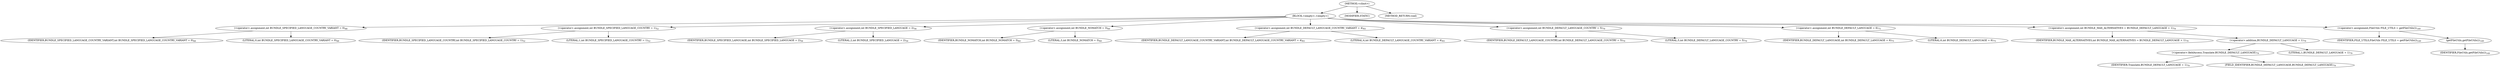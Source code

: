 digraph "&lt;clinit&gt;" {  
"1480" [label = <(METHOD,&lt;clinit&gt;)> ]
"1481" [label = <(BLOCK,&lt;empty&gt;,&lt;empty&gt;)> ]
"1482" [label = <(&lt;operator&gt;.assignment,int BUNDLE_SPECIFIED_LANGUAGE_COUNTRY_VARIANT = 0)<SUB>48</SUB>> ]
"1483" [label = <(IDENTIFIER,BUNDLE_SPECIFIED_LANGUAGE_COUNTRY_VARIANT,int BUNDLE_SPECIFIED_LANGUAGE_COUNTRY_VARIANT = 0)<SUB>48</SUB>> ]
"1484" [label = <(LITERAL,0,int BUNDLE_SPECIFIED_LANGUAGE_COUNTRY_VARIANT = 0)<SUB>48</SUB>> ]
"1485" [label = <(&lt;operator&gt;.assignment,int BUNDLE_SPECIFIED_LANGUAGE_COUNTRY = 1)<SUB>52</SUB>> ]
"1486" [label = <(IDENTIFIER,BUNDLE_SPECIFIED_LANGUAGE_COUNTRY,int BUNDLE_SPECIFIED_LANGUAGE_COUNTRY = 1)<SUB>52</SUB>> ]
"1487" [label = <(LITERAL,1,int BUNDLE_SPECIFIED_LANGUAGE_COUNTRY = 1)<SUB>52</SUB>> ]
"1488" [label = <(&lt;operator&gt;.assignment,int BUNDLE_SPECIFIED_LANGUAGE = 2)<SUB>56</SUB>> ]
"1489" [label = <(IDENTIFIER,BUNDLE_SPECIFIED_LANGUAGE,int BUNDLE_SPECIFIED_LANGUAGE = 2)<SUB>56</SUB>> ]
"1490" [label = <(LITERAL,2,int BUNDLE_SPECIFIED_LANGUAGE = 2)<SUB>56</SUB>> ]
"1491" [label = <(&lt;operator&gt;.assignment,int BUNDLE_NOMATCH = 3)<SUB>60</SUB>> ]
"1492" [label = <(IDENTIFIER,BUNDLE_NOMATCH,int BUNDLE_NOMATCH = 3)<SUB>60</SUB>> ]
"1493" [label = <(LITERAL,3,int BUNDLE_NOMATCH = 3)<SUB>60</SUB>> ]
"1494" [label = <(&lt;operator&gt;.assignment,int BUNDLE_DEFAULT_LANGUAGE_COUNTRY_VARIANT = 4)<SUB>65</SUB>> ]
"1495" [label = <(IDENTIFIER,BUNDLE_DEFAULT_LANGUAGE_COUNTRY_VARIANT,int BUNDLE_DEFAULT_LANGUAGE_COUNTRY_VARIANT = 4)<SUB>65</SUB>> ]
"1496" [label = <(LITERAL,4,int BUNDLE_DEFAULT_LANGUAGE_COUNTRY_VARIANT = 4)<SUB>65</SUB>> ]
"1497" [label = <(&lt;operator&gt;.assignment,int BUNDLE_DEFAULT_LANGUAGE_COUNTRY = 5)<SUB>70</SUB>> ]
"1498" [label = <(IDENTIFIER,BUNDLE_DEFAULT_LANGUAGE_COUNTRY,int BUNDLE_DEFAULT_LANGUAGE_COUNTRY = 5)<SUB>70</SUB>> ]
"1499" [label = <(LITERAL,5,int BUNDLE_DEFAULT_LANGUAGE_COUNTRY = 5)<SUB>70</SUB>> ]
"1500" [label = <(&lt;operator&gt;.assignment,int BUNDLE_DEFAULT_LANGUAGE = 6)<SUB>75</SUB>> ]
"1501" [label = <(IDENTIFIER,BUNDLE_DEFAULT_LANGUAGE,int BUNDLE_DEFAULT_LANGUAGE = 6)<SUB>75</SUB>> ]
"1502" [label = <(LITERAL,6,int BUNDLE_DEFAULT_LANGUAGE = 6)<SUB>75</SUB>> ]
"1503" [label = <(&lt;operator&gt;.assignment,int BUNDLE_MAX_ALTERNATIVES = BUNDLE_DEFAULT_LANGUAGE + 1)<SUB>79</SUB>> ]
"1504" [label = <(IDENTIFIER,BUNDLE_MAX_ALTERNATIVES,int BUNDLE_MAX_ALTERNATIVES = BUNDLE_DEFAULT_LANGUAGE + 1)<SUB>79</SUB>> ]
"1505" [label = <(&lt;operator&gt;.addition,BUNDLE_DEFAULT_LANGUAGE + 1)<SUB>79</SUB>> ]
"1506" [label = <(&lt;operator&gt;.fieldAccess,Translate.BUNDLE_DEFAULT_LANGUAGE)<SUB>79</SUB>> ]
"1507" [label = <(IDENTIFIER,Translate,BUNDLE_DEFAULT_LANGUAGE + 1)<SUB>79</SUB>> ]
"1508" [label = <(FIELD_IDENTIFIER,BUNDLE_DEFAULT_LANGUAGE,BUNDLE_DEFAULT_LANGUAGE)<SUB>79</SUB>> ]
"1509" [label = <(LITERAL,1,BUNDLE_DEFAULT_LANGUAGE + 1)<SUB>79</SUB>> ]
"1510" [label = <(&lt;operator&gt;.assignment,FileUtils FILE_UTILS = getFileUtils())<SUB>149</SUB>> ]
"1511" [label = <(IDENTIFIER,FILE_UTILS,FileUtils FILE_UTILS = getFileUtils())<SUB>149</SUB>> ]
"1512" [label = <(getFileUtils,getFileUtils())<SUB>149</SUB>> ]
"1513" [label = <(IDENTIFIER,FileUtils,getFileUtils())<SUB>149</SUB>> ]
"1514" [label = <(MODIFIER,STATIC)> ]
"1515" [label = <(METHOD_RETURN,void)> ]
  "1480" -> "1481" 
  "1480" -> "1514" 
  "1480" -> "1515" 
  "1481" -> "1482" 
  "1481" -> "1485" 
  "1481" -> "1488" 
  "1481" -> "1491" 
  "1481" -> "1494" 
  "1481" -> "1497" 
  "1481" -> "1500" 
  "1481" -> "1503" 
  "1481" -> "1510" 
  "1482" -> "1483" 
  "1482" -> "1484" 
  "1485" -> "1486" 
  "1485" -> "1487" 
  "1488" -> "1489" 
  "1488" -> "1490" 
  "1491" -> "1492" 
  "1491" -> "1493" 
  "1494" -> "1495" 
  "1494" -> "1496" 
  "1497" -> "1498" 
  "1497" -> "1499" 
  "1500" -> "1501" 
  "1500" -> "1502" 
  "1503" -> "1504" 
  "1503" -> "1505" 
  "1505" -> "1506" 
  "1505" -> "1509" 
  "1506" -> "1507" 
  "1506" -> "1508" 
  "1510" -> "1511" 
  "1510" -> "1512" 
  "1512" -> "1513" 
}

